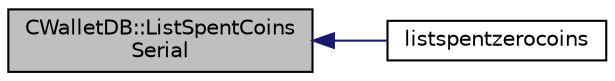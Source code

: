 digraph "CWalletDB::ListSpentCoinsSerial"
{
  edge [fontname="Helvetica",fontsize="10",labelfontname="Helvetica",labelfontsize="10"];
  node [fontname="Helvetica",fontsize="10",shape=record];
  rankdir="LR";
  Node148 [label="CWalletDB::ListSpentCoins\lSerial",height=0.2,width=0.4,color="black", fillcolor="grey75", style="filled", fontcolor="black"];
  Node148 -> Node149 [dir="back",color="midnightblue",fontsize="10",style="solid",fontname="Helvetica"];
  Node149 [label="listspentzerocoins",height=0.2,width=0.4,color="black", fillcolor="white", style="filled",URL="$rpcwallet_8cpp.html#ab0e111d48b8905798fe707c68536d22d"];
}
